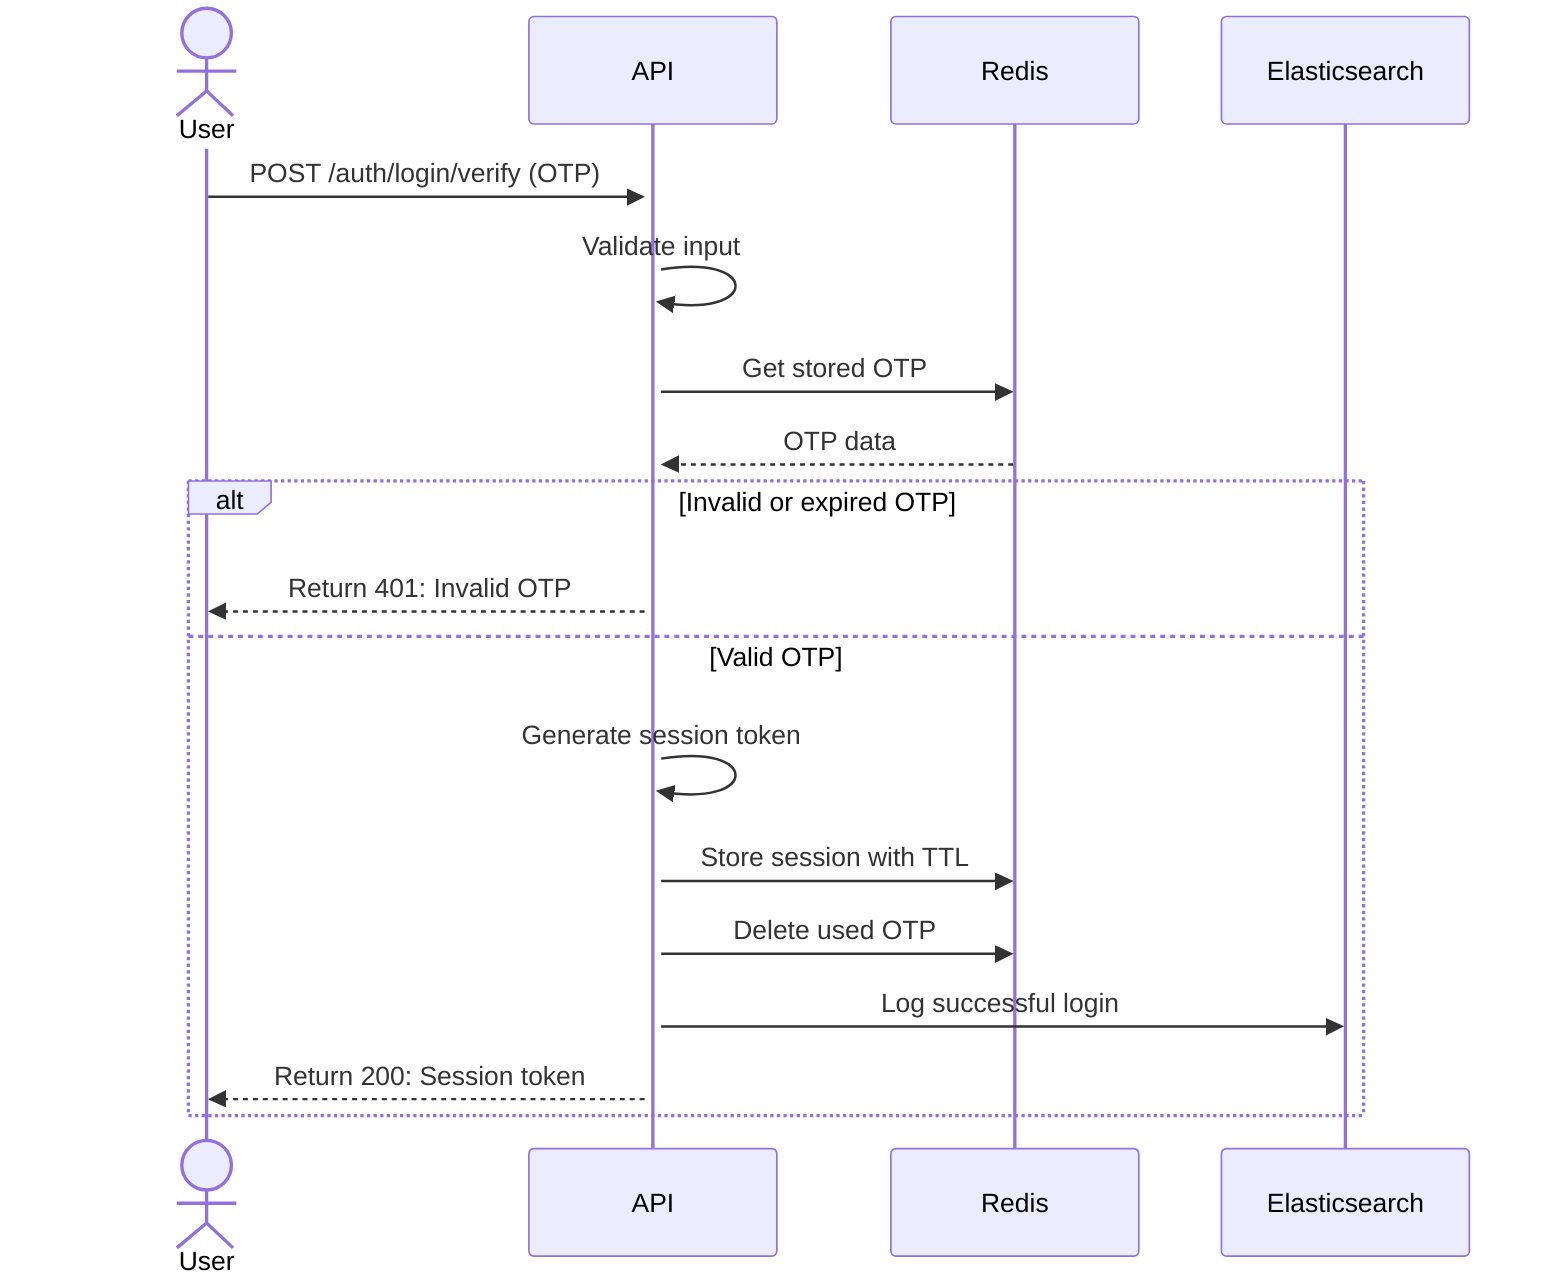 sequenceDiagram
    actor User
    participant API
    participant Redis
    participant ES as Elasticsearch
    
    User->>+API: POST /auth/login/verify (OTP)
    API->>API: Validate input
    
    API->>Redis: Get stored OTP
    Redis-->>API: OTP data
    
    alt Invalid or expired OTP
        API-->>User: Return 401: Invalid OTP
    else Valid OTP
        API->>API: Generate session token
        API->>Redis: Store session with TTL
        API->>Redis: Delete used OTP
        
        API->>ES: Log successful login
        API-->>User: Return 200: Session token
    end